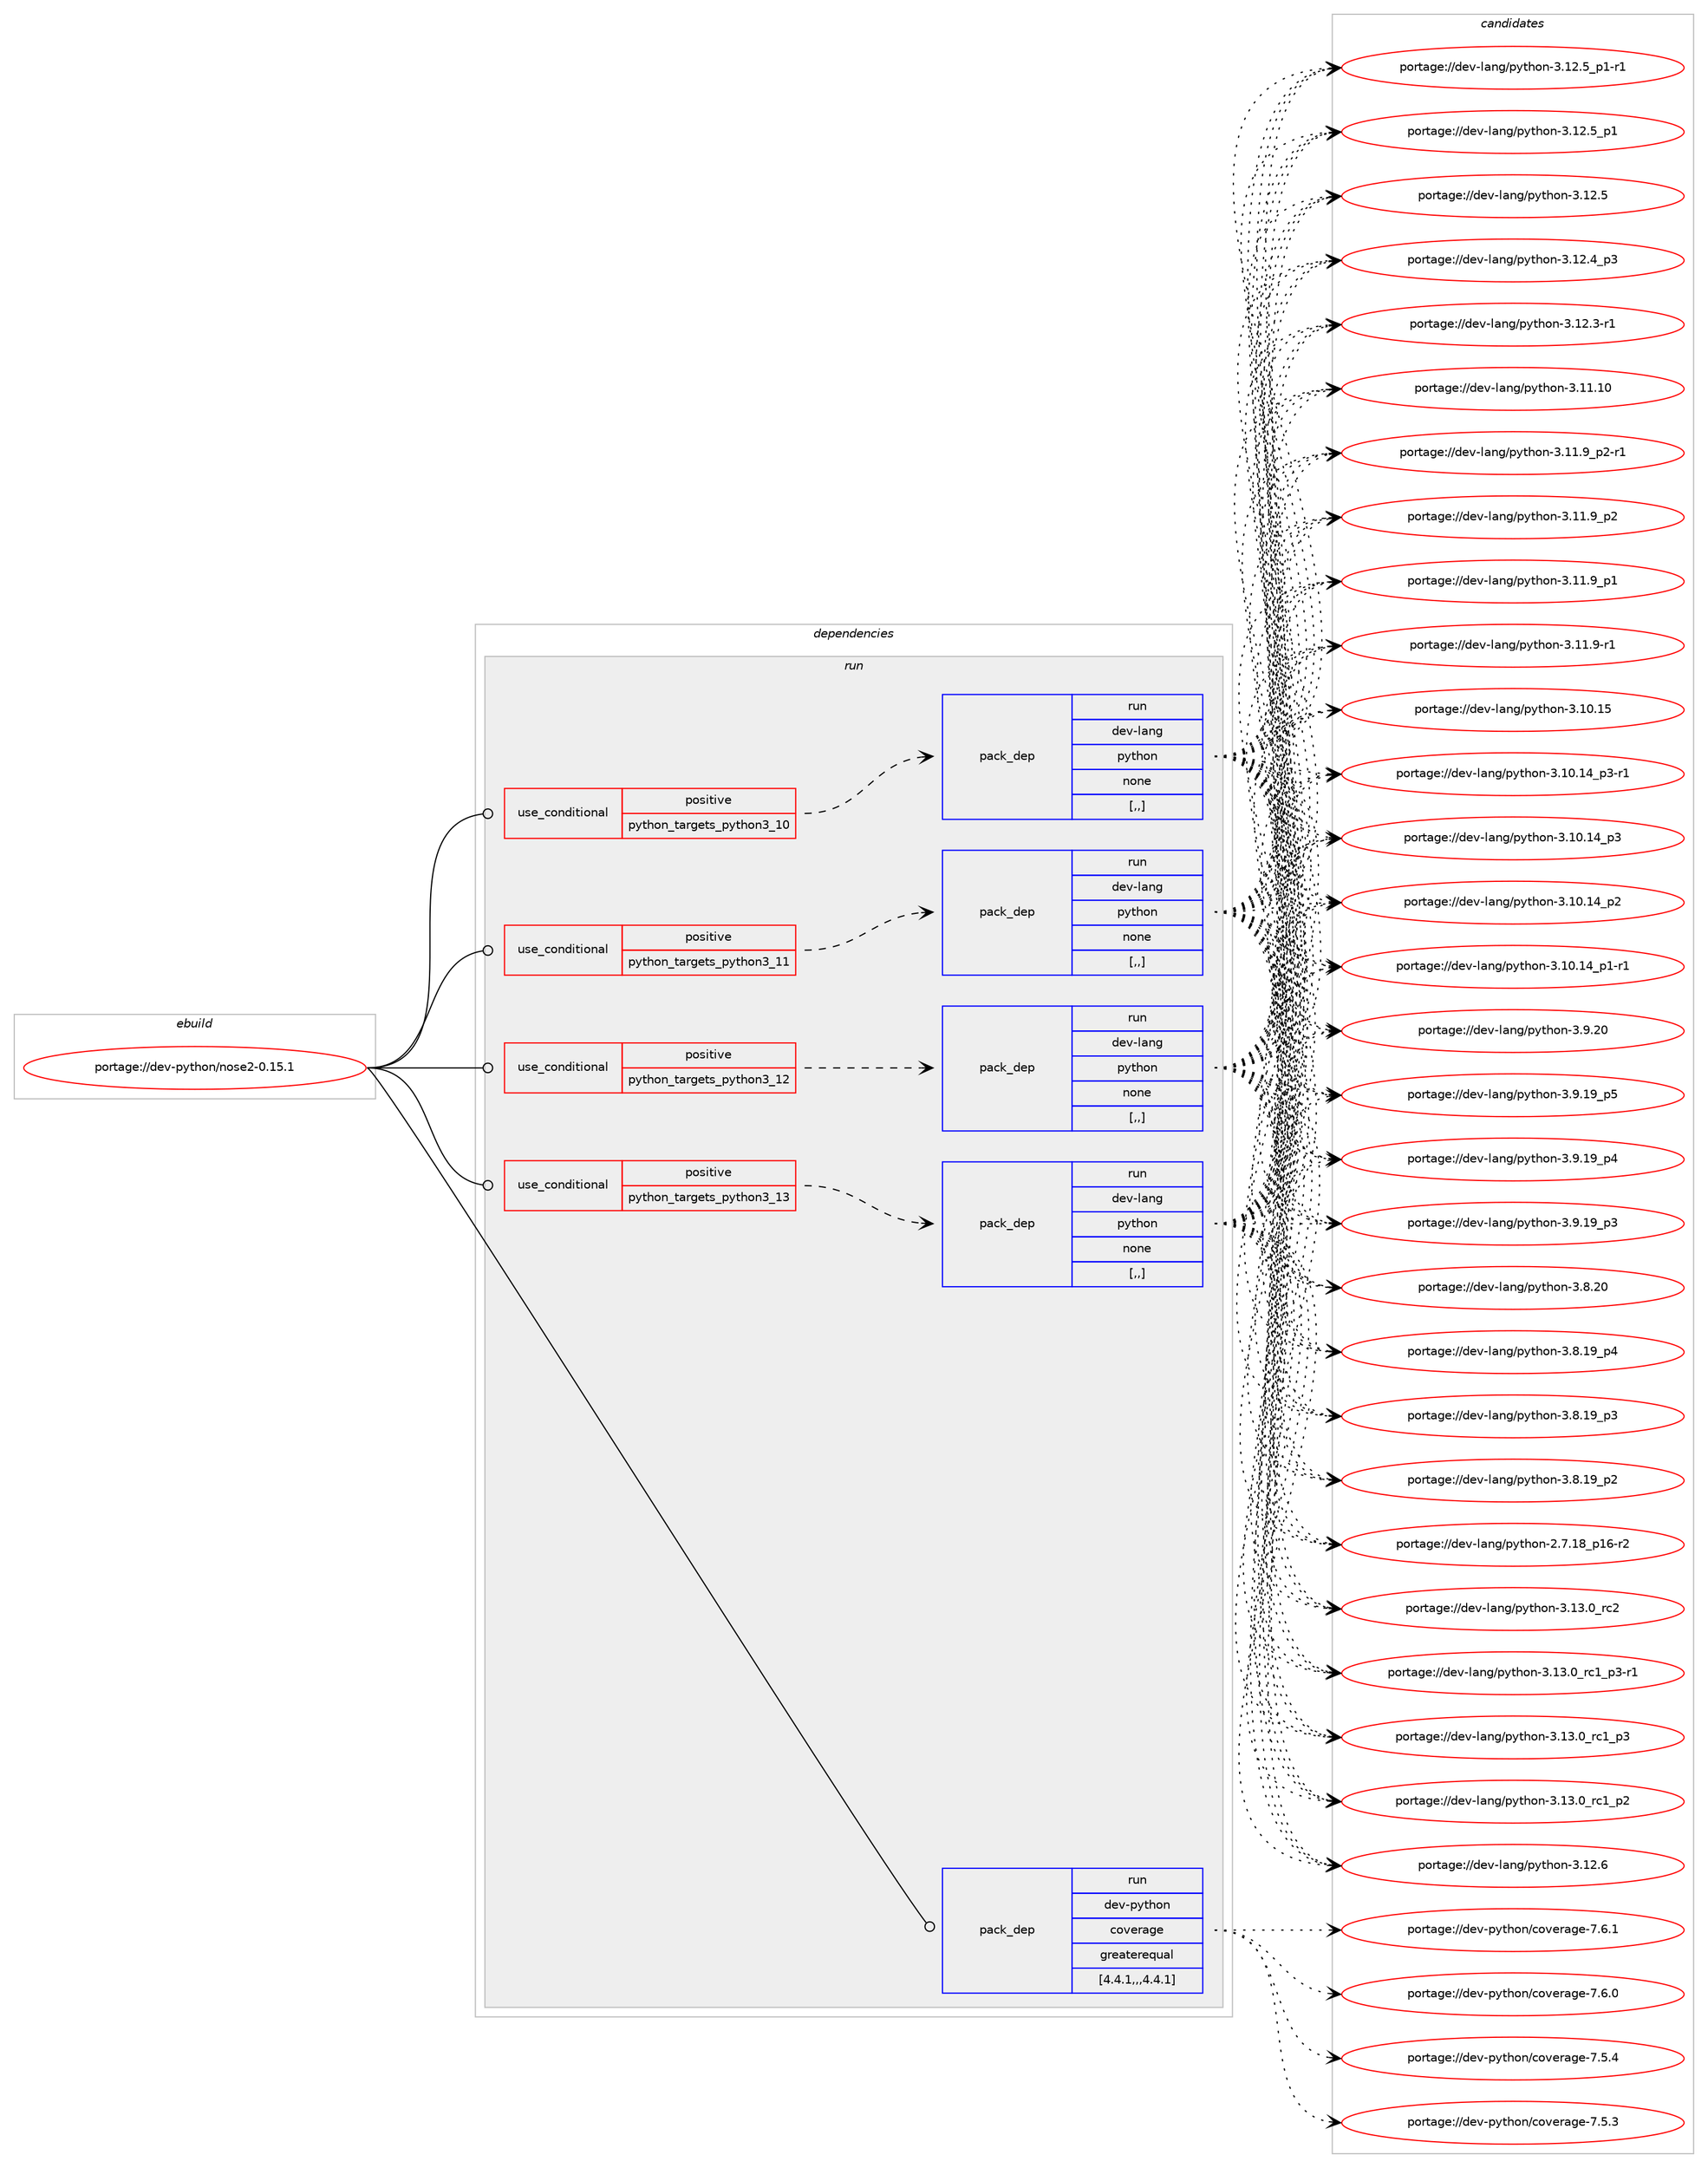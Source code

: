 digraph prolog {

# *************
# Graph options
# *************

newrank=true;
concentrate=true;
compound=true;
graph [rankdir=LR,fontname=Helvetica,fontsize=10,ranksep=1.5];#, ranksep=2.5, nodesep=0.2];
edge  [arrowhead=vee];
node  [fontname=Helvetica,fontsize=10];

# **********
# The ebuild
# **********

subgraph cluster_leftcol {
color=gray;
label=<<i>ebuild</i>>;
id [label="portage://dev-python/nose2-0.15.1", color=red, width=4, href="../dev-python/nose2-0.15.1.svg"];
}

# ****************
# The dependencies
# ****************

subgraph cluster_midcol {
color=gray;
label=<<i>dependencies</i>>;
subgraph cluster_compile {
fillcolor="#eeeeee";
style=filled;
label=<<i>compile</i>>;
}
subgraph cluster_compileandrun {
fillcolor="#eeeeee";
style=filled;
label=<<i>compile and run</i>>;
}
subgraph cluster_run {
fillcolor="#eeeeee";
style=filled;
label=<<i>run</i>>;
subgraph cond165678 {
dependency647135 [label=<<TABLE BORDER="0" CELLBORDER="1" CELLSPACING="0" CELLPADDING="4"><TR><TD ROWSPAN="3" CELLPADDING="10">use_conditional</TD></TR><TR><TD>positive</TD></TR><TR><TD>python_targets_python3_10</TD></TR></TABLE>>, shape=none, color=red];
subgraph pack476638 {
dependency647136 [label=<<TABLE BORDER="0" CELLBORDER="1" CELLSPACING="0" CELLPADDING="4" WIDTH="220"><TR><TD ROWSPAN="6" CELLPADDING="30">pack_dep</TD></TR><TR><TD WIDTH="110">run</TD></TR><TR><TD>dev-lang</TD></TR><TR><TD>python</TD></TR><TR><TD>none</TD></TR><TR><TD>[,,]</TD></TR></TABLE>>, shape=none, color=blue];
}
dependency647135:e -> dependency647136:w [weight=20,style="dashed",arrowhead="vee"];
}
id:e -> dependency647135:w [weight=20,style="solid",arrowhead="odot"];
subgraph cond165679 {
dependency647137 [label=<<TABLE BORDER="0" CELLBORDER="1" CELLSPACING="0" CELLPADDING="4"><TR><TD ROWSPAN="3" CELLPADDING="10">use_conditional</TD></TR><TR><TD>positive</TD></TR><TR><TD>python_targets_python3_11</TD></TR></TABLE>>, shape=none, color=red];
subgraph pack476639 {
dependency647138 [label=<<TABLE BORDER="0" CELLBORDER="1" CELLSPACING="0" CELLPADDING="4" WIDTH="220"><TR><TD ROWSPAN="6" CELLPADDING="30">pack_dep</TD></TR><TR><TD WIDTH="110">run</TD></TR><TR><TD>dev-lang</TD></TR><TR><TD>python</TD></TR><TR><TD>none</TD></TR><TR><TD>[,,]</TD></TR></TABLE>>, shape=none, color=blue];
}
dependency647137:e -> dependency647138:w [weight=20,style="dashed",arrowhead="vee"];
}
id:e -> dependency647137:w [weight=20,style="solid",arrowhead="odot"];
subgraph cond165680 {
dependency647139 [label=<<TABLE BORDER="0" CELLBORDER="1" CELLSPACING="0" CELLPADDING="4"><TR><TD ROWSPAN="3" CELLPADDING="10">use_conditional</TD></TR><TR><TD>positive</TD></TR><TR><TD>python_targets_python3_12</TD></TR></TABLE>>, shape=none, color=red];
subgraph pack476640 {
dependency647140 [label=<<TABLE BORDER="0" CELLBORDER="1" CELLSPACING="0" CELLPADDING="4" WIDTH="220"><TR><TD ROWSPAN="6" CELLPADDING="30">pack_dep</TD></TR><TR><TD WIDTH="110">run</TD></TR><TR><TD>dev-lang</TD></TR><TR><TD>python</TD></TR><TR><TD>none</TD></TR><TR><TD>[,,]</TD></TR></TABLE>>, shape=none, color=blue];
}
dependency647139:e -> dependency647140:w [weight=20,style="dashed",arrowhead="vee"];
}
id:e -> dependency647139:w [weight=20,style="solid",arrowhead="odot"];
subgraph cond165681 {
dependency647141 [label=<<TABLE BORDER="0" CELLBORDER="1" CELLSPACING="0" CELLPADDING="4"><TR><TD ROWSPAN="3" CELLPADDING="10">use_conditional</TD></TR><TR><TD>positive</TD></TR><TR><TD>python_targets_python3_13</TD></TR></TABLE>>, shape=none, color=red];
subgraph pack476641 {
dependency647142 [label=<<TABLE BORDER="0" CELLBORDER="1" CELLSPACING="0" CELLPADDING="4" WIDTH="220"><TR><TD ROWSPAN="6" CELLPADDING="30">pack_dep</TD></TR><TR><TD WIDTH="110">run</TD></TR><TR><TD>dev-lang</TD></TR><TR><TD>python</TD></TR><TR><TD>none</TD></TR><TR><TD>[,,]</TD></TR></TABLE>>, shape=none, color=blue];
}
dependency647141:e -> dependency647142:w [weight=20,style="dashed",arrowhead="vee"];
}
id:e -> dependency647141:w [weight=20,style="solid",arrowhead="odot"];
subgraph pack476642 {
dependency647143 [label=<<TABLE BORDER="0" CELLBORDER="1" CELLSPACING="0" CELLPADDING="4" WIDTH="220"><TR><TD ROWSPAN="6" CELLPADDING="30">pack_dep</TD></TR><TR><TD WIDTH="110">run</TD></TR><TR><TD>dev-python</TD></TR><TR><TD>coverage</TD></TR><TR><TD>greaterequal</TD></TR><TR><TD>[4.4.1,,,4.4.1]</TD></TR></TABLE>>, shape=none, color=blue];
}
id:e -> dependency647143:w [weight=20,style="solid",arrowhead="odot"];
}
}

# **************
# The candidates
# **************

subgraph cluster_choices {
rank=same;
color=gray;
label=<<i>candidates</i>>;

subgraph choice476638 {
color=black;
nodesep=1;
choice10010111845108971101034711212111610411111045514649514648951149950 [label="portage://dev-lang/python-3.13.0_rc2", color=red, width=4,href="../dev-lang/python-3.13.0_rc2.svg"];
choice1001011184510897110103471121211161041111104551464951464895114994995112514511449 [label="portage://dev-lang/python-3.13.0_rc1_p3-r1", color=red, width=4,href="../dev-lang/python-3.13.0_rc1_p3-r1.svg"];
choice100101118451089711010347112121116104111110455146495146489511499499511251 [label="portage://dev-lang/python-3.13.0_rc1_p3", color=red, width=4,href="../dev-lang/python-3.13.0_rc1_p3.svg"];
choice100101118451089711010347112121116104111110455146495146489511499499511250 [label="portage://dev-lang/python-3.13.0_rc1_p2", color=red, width=4,href="../dev-lang/python-3.13.0_rc1_p2.svg"];
choice10010111845108971101034711212111610411111045514649504654 [label="portage://dev-lang/python-3.12.6", color=red, width=4,href="../dev-lang/python-3.12.6.svg"];
choice1001011184510897110103471121211161041111104551464950465395112494511449 [label="portage://dev-lang/python-3.12.5_p1-r1", color=red, width=4,href="../dev-lang/python-3.12.5_p1-r1.svg"];
choice100101118451089711010347112121116104111110455146495046539511249 [label="portage://dev-lang/python-3.12.5_p1", color=red, width=4,href="../dev-lang/python-3.12.5_p1.svg"];
choice10010111845108971101034711212111610411111045514649504653 [label="portage://dev-lang/python-3.12.5", color=red, width=4,href="../dev-lang/python-3.12.5.svg"];
choice100101118451089711010347112121116104111110455146495046529511251 [label="portage://dev-lang/python-3.12.4_p3", color=red, width=4,href="../dev-lang/python-3.12.4_p3.svg"];
choice100101118451089711010347112121116104111110455146495046514511449 [label="portage://dev-lang/python-3.12.3-r1", color=red, width=4,href="../dev-lang/python-3.12.3-r1.svg"];
choice1001011184510897110103471121211161041111104551464949464948 [label="portage://dev-lang/python-3.11.10", color=red, width=4,href="../dev-lang/python-3.11.10.svg"];
choice1001011184510897110103471121211161041111104551464949465795112504511449 [label="portage://dev-lang/python-3.11.9_p2-r1", color=red, width=4,href="../dev-lang/python-3.11.9_p2-r1.svg"];
choice100101118451089711010347112121116104111110455146494946579511250 [label="portage://dev-lang/python-3.11.9_p2", color=red, width=4,href="../dev-lang/python-3.11.9_p2.svg"];
choice100101118451089711010347112121116104111110455146494946579511249 [label="portage://dev-lang/python-3.11.9_p1", color=red, width=4,href="../dev-lang/python-3.11.9_p1.svg"];
choice100101118451089711010347112121116104111110455146494946574511449 [label="portage://dev-lang/python-3.11.9-r1", color=red, width=4,href="../dev-lang/python-3.11.9-r1.svg"];
choice1001011184510897110103471121211161041111104551464948464953 [label="portage://dev-lang/python-3.10.15", color=red, width=4,href="../dev-lang/python-3.10.15.svg"];
choice100101118451089711010347112121116104111110455146494846495295112514511449 [label="portage://dev-lang/python-3.10.14_p3-r1", color=red, width=4,href="../dev-lang/python-3.10.14_p3-r1.svg"];
choice10010111845108971101034711212111610411111045514649484649529511251 [label="portage://dev-lang/python-3.10.14_p3", color=red, width=4,href="../dev-lang/python-3.10.14_p3.svg"];
choice10010111845108971101034711212111610411111045514649484649529511250 [label="portage://dev-lang/python-3.10.14_p2", color=red, width=4,href="../dev-lang/python-3.10.14_p2.svg"];
choice100101118451089711010347112121116104111110455146494846495295112494511449 [label="portage://dev-lang/python-3.10.14_p1-r1", color=red, width=4,href="../dev-lang/python-3.10.14_p1-r1.svg"];
choice10010111845108971101034711212111610411111045514657465048 [label="portage://dev-lang/python-3.9.20", color=red, width=4,href="../dev-lang/python-3.9.20.svg"];
choice100101118451089711010347112121116104111110455146574649579511253 [label="portage://dev-lang/python-3.9.19_p5", color=red, width=4,href="../dev-lang/python-3.9.19_p5.svg"];
choice100101118451089711010347112121116104111110455146574649579511252 [label="portage://dev-lang/python-3.9.19_p4", color=red, width=4,href="../dev-lang/python-3.9.19_p4.svg"];
choice100101118451089711010347112121116104111110455146574649579511251 [label="portage://dev-lang/python-3.9.19_p3", color=red, width=4,href="../dev-lang/python-3.9.19_p3.svg"];
choice10010111845108971101034711212111610411111045514656465048 [label="portage://dev-lang/python-3.8.20", color=red, width=4,href="../dev-lang/python-3.8.20.svg"];
choice100101118451089711010347112121116104111110455146564649579511252 [label="portage://dev-lang/python-3.8.19_p4", color=red, width=4,href="../dev-lang/python-3.8.19_p4.svg"];
choice100101118451089711010347112121116104111110455146564649579511251 [label="portage://dev-lang/python-3.8.19_p3", color=red, width=4,href="../dev-lang/python-3.8.19_p3.svg"];
choice100101118451089711010347112121116104111110455146564649579511250 [label="portage://dev-lang/python-3.8.19_p2", color=red, width=4,href="../dev-lang/python-3.8.19_p2.svg"];
choice100101118451089711010347112121116104111110455046554649569511249544511450 [label="portage://dev-lang/python-2.7.18_p16-r2", color=red, width=4,href="../dev-lang/python-2.7.18_p16-r2.svg"];
dependency647136:e -> choice10010111845108971101034711212111610411111045514649514648951149950:w [style=dotted,weight="100"];
dependency647136:e -> choice1001011184510897110103471121211161041111104551464951464895114994995112514511449:w [style=dotted,weight="100"];
dependency647136:e -> choice100101118451089711010347112121116104111110455146495146489511499499511251:w [style=dotted,weight="100"];
dependency647136:e -> choice100101118451089711010347112121116104111110455146495146489511499499511250:w [style=dotted,weight="100"];
dependency647136:e -> choice10010111845108971101034711212111610411111045514649504654:w [style=dotted,weight="100"];
dependency647136:e -> choice1001011184510897110103471121211161041111104551464950465395112494511449:w [style=dotted,weight="100"];
dependency647136:e -> choice100101118451089711010347112121116104111110455146495046539511249:w [style=dotted,weight="100"];
dependency647136:e -> choice10010111845108971101034711212111610411111045514649504653:w [style=dotted,weight="100"];
dependency647136:e -> choice100101118451089711010347112121116104111110455146495046529511251:w [style=dotted,weight="100"];
dependency647136:e -> choice100101118451089711010347112121116104111110455146495046514511449:w [style=dotted,weight="100"];
dependency647136:e -> choice1001011184510897110103471121211161041111104551464949464948:w [style=dotted,weight="100"];
dependency647136:e -> choice1001011184510897110103471121211161041111104551464949465795112504511449:w [style=dotted,weight="100"];
dependency647136:e -> choice100101118451089711010347112121116104111110455146494946579511250:w [style=dotted,weight="100"];
dependency647136:e -> choice100101118451089711010347112121116104111110455146494946579511249:w [style=dotted,weight="100"];
dependency647136:e -> choice100101118451089711010347112121116104111110455146494946574511449:w [style=dotted,weight="100"];
dependency647136:e -> choice1001011184510897110103471121211161041111104551464948464953:w [style=dotted,weight="100"];
dependency647136:e -> choice100101118451089711010347112121116104111110455146494846495295112514511449:w [style=dotted,weight="100"];
dependency647136:e -> choice10010111845108971101034711212111610411111045514649484649529511251:w [style=dotted,weight="100"];
dependency647136:e -> choice10010111845108971101034711212111610411111045514649484649529511250:w [style=dotted,weight="100"];
dependency647136:e -> choice100101118451089711010347112121116104111110455146494846495295112494511449:w [style=dotted,weight="100"];
dependency647136:e -> choice10010111845108971101034711212111610411111045514657465048:w [style=dotted,weight="100"];
dependency647136:e -> choice100101118451089711010347112121116104111110455146574649579511253:w [style=dotted,weight="100"];
dependency647136:e -> choice100101118451089711010347112121116104111110455146574649579511252:w [style=dotted,weight="100"];
dependency647136:e -> choice100101118451089711010347112121116104111110455146574649579511251:w [style=dotted,weight="100"];
dependency647136:e -> choice10010111845108971101034711212111610411111045514656465048:w [style=dotted,weight="100"];
dependency647136:e -> choice100101118451089711010347112121116104111110455146564649579511252:w [style=dotted,weight="100"];
dependency647136:e -> choice100101118451089711010347112121116104111110455146564649579511251:w [style=dotted,weight="100"];
dependency647136:e -> choice100101118451089711010347112121116104111110455146564649579511250:w [style=dotted,weight="100"];
dependency647136:e -> choice100101118451089711010347112121116104111110455046554649569511249544511450:w [style=dotted,weight="100"];
}
subgraph choice476639 {
color=black;
nodesep=1;
choice10010111845108971101034711212111610411111045514649514648951149950 [label="portage://dev-lang/python-3.13.0_rc2", color=red, width=4,href="../dev-lang/python-3.13.0_rc2.svg"];
choice1001011184510897110103471121211161041111104551464951464895114994995112514511449 [label="portage://dev-lang/python-3.13.0_rc1_p3-r1", color=red, width=4,href="../dev-lang/python-3.13.0_rc1_p3-r1.svg"];
choice100101118451089711010347112121116104111110455146495146489511499499511251 [label="portage://dev-lang/python-3.13.0_rc1_p3", color=red, width=4,href="../dev-lang/python-3.13.0_rc1_p3.svg"];
choice100101118451089711010347112121116104111110455146495146489511499499511250 [label="portage://dev-lang/python-3.13.0_rc1_p2", color=red, width=4,href="../dev-lang/python-3.13.0_rc1_p2.svg"];
choice10010111845108971101034711212111610411111045514649504654 [label="portage://dev-lang/python-3.12.6", color=red, width=4,href="../dev-lang/python-3.12.6.svg"];
choice1001011184510897110103471121211161041111104551464950465395112494511449 [label="portage://dev-lang/python-3.12.5_p1-r1", color=red, width=4,href="../dev-lang/python-3.12.5_p1-r1.svg"];
choice100101118451089711010347112121116104111110455146495046539511249 [label="portage://dev-lang/python-3.12.5_p1", color=red, width=4,href="../dev-lang/python-3.12.5_p1.svg"];
choice10010111845108971101034711212111610411111045514649504653 [label="portage://dev-lang/python-3.12.5", color=red, width=4,href="../dev-lang/python-3.12.5.svg"];
choice100101118451089711010347112121116104111110455146495046529511251 [label="portage://dev-lang/python-3.12.4_p3", color=red, width=4,href="../dev-lang/python-3.12.4_p3.svg"];
choice100101118451089711010347112121116104111110455146495046514511449 [label="portage://dev-lang/python-3.12.3-r1", color=red, width=4,href="../dev-lang/python-3.12.3-r1.svg"];
choice1001011184510897110103471121211161041111104551464949464948 [label="portage://dev-lang/python-3.11.10", color=red, width=4,href="../dev-lang/python-3.11.10.svg"];
choice1001011184510897110103471121211161041111104551464949465795112504511449 [label="portage://dev-lang/python-3.11.9_p2-r1", color=red, width=4,href="../dev-lang/python-3.11.9_p2-r1.svg"];
choice100101118451089711010347112121116104111110455146494946579511250 [label="portage://dev-lang/python-3.11.9_p2", color=red, width=4,href="../dev-lang/python-3.11.9_p2.svg"];
choice100101118451089711010347112121116104111110455146494946579511249 [label="portage://dev-lang/python-3.11.9_p1", color=red, width=4,href="../dev-lang/python-3.11.9_p1.svg"];
choice100101118451089711010347112121116104111110455146494946574511449 [label="portage://dev-lang/python-3.11.9-r1", color=red, width=4,href="../dev-lang/python-3.11.9-r1.svg"];
choice1001011184510897110103471121211161041111104551464948464953 [label="portage://dev-lang/python-3.10.15", color=red, width=4,href="../dev-lang/python-3.10.15.svg"];
choice100101118451089711010347112121116104111110455146494846495295112514511449 [label="portage://dev-lang/python-3.10.14_p3-r1", color=red, width=4,href="../dev-lang/python-3.10.14_p3-r1.svg"];
choice10010111845108971101034711212111610411111045514649484649529511251 [label="portage://dev-lang/python-3.10.14_p3", color=red, width=4,href="../dev-lang/python-3.10.14_p3.svg"];
choice10010111845108971101034711212111610411111045514649484649529511250 [label="portage://dev-lang/python-3.10.14_p2", color=red, width=4,href="../dev-lang/python-3.10.14_p2.svg"];
choice100101118451089711010347112121116104111110455146494846495295112494511449 [label="portage://dev-lang/python-3.10.14_p1-r1", color=red, width=4,href="../dev-lang/python-3.10.14_p1-r1.svg"];
choice10010111845108971101034711212111610411111045514657465048 [label="portage://dev-lang/python-3.9.20", color=red, width=4,href="../dev-lang/python-3.9.20.svg"];
choice100101118451089711010347112121116104111110455146574649579511253 [label="portage://dev-lang/python-3.9.19_p5", color=red, width=4,href="../dev-lang/python-3.9.19_p5.svg"];
choice100101118451089711010347112121116104111110455146574649579511252 [label="portage://dev-lang/python-3.9.19_p4", color=red, width=4,href="../dev-lang/python-3.9.19_p4.svg"];
choice100101118451089711010347112121116104111110455146574649579511251 [label="portage://dev-lang/python-3.9.19_p3", color=red, width=4,href="../dev-lang/python-3.9.19_p3.svg"];
choice10010111845108971101034711212111610411111045514656465048 [label="portage://dev-lang/python-3.8.20", color=red, width=4,href="../dev-lang/python-3.8.20.svg"];
choice100101118451089711010347112121116104111110455146564649579511252 [label="portage://dev-lang/python-3.8.19_p4", color=red, width=4,href="../dev-lang/python-3.8.19_p4.svg"];
choice100101118451089711010347112121116104111110455146564649579511251 [label="portage://dev-lang/python-3.8.19_p3", color=red, width=4,href="../dev-lang/python-3.8.19_p3.svg"];
choice100101118451089711010347112121116104111110455146564649579511250 [label="portage://dev-lang/python-3.8.19_p2", color=red, width=4,href="../dev-lang/python-3.8.19_p2.svg"];
choice100101118451089711010347112121116104111110455046554649569511249544511450 [label="portage://dev-lang/python-2.7.18_p16-r2", color=red, width=4,href="../dev-lang/python-2.7.18_p16-r2.svg"];
dependency647138:e -> choice10010111845108971101034711212111610411111045514649514648951149950:w [style=dotted,weight="100"];
dependency647138:e -> choice1001011184510897110103471121211161041111104551464951464895114994995112514511449:w [style=dotted,weight="100"];
dependency647138:e -> choice100101118451089711010347112121116104111110455146495146489511499499511251:w [style=dotted,weight="100"];
dependency647138:e -> choice100101118451089711010347112121116104111110455146495146489511499499511250:w [style=dotted,weight="100"];
dependency647138:e -> choice10010111845108971101034711212111610411111045514649504654:w [style=dotted,weight="100"];
dependency647138:e -> choice1001011184510897110103471121211161041111104551464950465395112494511449:w [style=dotted,weight="100"];
dependency647138:e -> choice100101118451089711010347112121116104111110455146495046539511249:w [style=dotted,weight="100"];
dependency647138:e -> choice10010111845108971101034711212111610411111045514649504653:w [style=dotted,weight="100"];
dependency647138:e -> choice100101118451089711010347112121116104111110455146495046529511251:w [style=dotted,weight="100"];
dependency647138:e -> choice100101118451089711010347112121116104111110455146495046514511449:w [style=dotted,weight="100"];
dependency647138:e -> choice1001011184510897110103471121211161041111104551464949464948:w [style=dotted,weight="100"];
dependency647138:e -> choice1001011184510897110103471121211161041111104551464949465795112504511449:w [style=dotted,weight="100"];
dependency647138:e -> choice100101118451089711010347112121116104111110455146494946579511250:w [style=dotted,weight="100"];
dependency647138:e -> choice100101118451089711010347112121116104111110455146494946579511249:w [style=dotted,weight="100"];
dependency647138:e -> choice100101118451089711010347112121116104111110455146494946574511449:w [style=dotted,weight="100"];
dependency647138:e -> choice1001011184510897110103471121211161041111104551464948464953:w [style=dotted,weight="100"];
dependency647138:e -> choice100101118451089711010347112121116104111110455146494846495295112514511449:w [style=dotted,weight="100"];
dependency647138:e -> choice10010111845108971101034711212111610411111045514649484649529511251:w [style=dotted,weight="100"];
dependency647138:e -> choice10010111845108971101034711212111610411111045514649484649529511250:w [style=dotted,weight="100"];
dependency647138:e -> choice100101118451089711010347112121116104111110455146494846495295112494511449:w [style=dotted,weight="100"];
dependency647138:e -> choice10010111845108971101034711212111610411111045514657465048:w [style=dotted,weight="100"];
dependency647138:e -> choice100101118451089711010347112121116104111110455146574649579511253:w [style=dotted,weight="100"];
dependency647138:e -> choice100101118451089711010347112121116104111110455146574649579511252:w [style=dotted,weight="100"];
dependency647138:e -> choice100101118451089711010347112121116104111110455146574649579511251:w [style=dotted,weight="100"];
dependency647138:e -> choice10010111845108971101034711212111610411111045514656465048:w [style=dotted,weight="100"];
dependency647138:e -> choice100101118451089711010347112121116104111110455146564649579511252:w [style=dotted,weight="100"];
dependency647138:e -> choice100101118451089711010347112121116104111110455146564649579511251:w [style=dotted,weight="100"];
dependency647138:e -> choice100101118451089711010347112121116104111110455146564649579511250:w [style=dotted,weight="100"];
dependency647138:e -> choice100101118451089711010347112121116104111110455046554649569511249544511450:w [style=dotted,weight="100"];
}
subgraph choice476640 {
color=black;
nodesep=1;
choice10010111845108971101034711212111610411111045514649514648951149950 [label="portage://dev-lang/python-3.13.0_rc2", color=red, width=4,href="../dev-lang/python-3.13.0_rc2.svg"];
choice1001011184510897110103471121211161041111104551464951464895114994995112514511449 [label="portage://dev-lang/python-3.13.0_rc1_p3-r1", color=red, width=4,href="../dev-lang/python-3.13.0_rc1_p3-r1.svg"];
choice100101118451089711010347112121116104111110455146495146489511499499511251 [label="portage://dev-lang/python-3.13.0_rc1_p3", color=red, width=4,href="../dev-lang/python-3.13.0_rc1_p3.svg"];
choice100101118451089711010347112121116104111110455146495146489511499499511250 [label="portage://dev-lang/python-3.13.0_rc1_p2", color=red, width=4,href="../dev-lang/python-3.13.0_rc1_p2.svg"];
choice10010111845108971101034711212111610411111045514649504654 [label="portage://dev-lang/python-3.12.6", color=red, width=4,href="../dev-lang/python-3.12.6.svg"];
choice1001011184510897110103471121211161041111104551464950465395112494511449 [label="portage://dev-lang/python-3.12.5_p1-r1", color=red, width=4,href="../dev-lang/python-3.12.5_p1-r1.svg"];
choice100101118451089711010347112121116104111110455146495046539511249 [label="portage://dev-lang/python-3.12.5_p1", color=red, width=4,href="../dev-lang/python-3.12.5_p1.svg"];
choice10010111845108971101034711212111610411111045514649504653 [label="portage://dev-lang/python-3.12.5", color=red, width=4,href="../dev-lang/python-3.12.5.svg"];
choice100101118451089711010347112121116104111110455146495046529511251 [label="portage://dev-lang/python-3.12.4_p3", color=red, width=4,href="../dev-lang/python-3.12.4_p3.svg"];
choice100101118451089711010347112121116104111110455146495046514511449 [label="portage://dev-lang/python-3.12.3-r1", color=red, width=4,href="../dev-lang/python-3.12.3-r1.svg"];
choice1001011184510897110103471121211161041111104551464949464948 [label="portage://dev-lang/python-3.11.10", color=red, width=4,href="../dev-lang/python-3.11.10.svg"];
choice1001011184510897110103471121211161041111104551464949465795112504511449 [label="portage://dev-lang/python-3.11.9_p2-r1", color=red, width=4,href="../dev-lang/python-3.11.9_p2-r1.svg"];
choice100101118451089711010347112121116104111110455146494946579511250 [label="portage://dev-lang/python-3.11.9_p2", color=red, width=4,href="../dev-lang/python-3.11.9_p2.svg"];
choice100101118451089711010347112121116104111110455146494946579511249 [label="portage://dev-lang/python-3.11.9_p1", color=red, width=4,href="../dev-lang/python-3.11.9_p1.svg"];
choice100101118451089711010347112121116104111110455146494946574511449 [label="portage://dev-lang/python-3.11.9-r1", color=red, width=4,href="../dev-lang/python-3.11.9-r1.svg"];
choice1001011184510897110103471121211161041111104551464948464953 [label="portage://dev-lang/python-3.10.15", color=red, width=4,href="../dev-lang/python-3.10.15.svg"];
choice100101118451089711010347112121116104111110455146494846495295112514511449 [label="portage://dev-lang/python-3.10.14_p3-r1", color=red, width=4,href="../dev-lang/python-3.10.14_p3-r1.svg"];
choice10010111845108971101034711212111610411111045514649484649529511251 [label="portage://dev-lang/python-3.10.14_p3", color=red, width=4,href="../dev-lang/python-3.10.14_p3.svg"];
choice10010111845108971101034711212111610411111045514649484649529511250 [label="portage://dev-lang/python-3.10.14_p2", color=red, width=4,href="../dev-lang/python-3.10.14_p2.svg"];
choice100101118451089711010347112121116104111110455146494846495295112494511449 [label="portage://dev-lang/python-3.10.14_p1-r1", color=red, width=4,href="../dev-lang/python-3.10.14_p1-r1.svg"];
choice10010111845108971101034711212111610411111045514657465048 [label="portage://dev-lang/python-3.9.20", color=red, width=4,href="../dev-lang/python-3.9.20.svg"];
choice100101118451089711010347112121116104111110455146574649579511253 [label="portage://dev-lang/python-3.9.19_p5", color=red, width=4,href="../dev-lang/python-3.9.19_p5.svg"];
choice100101118451089711010347112121116104111110455146574649579511252 [label="portage://dev-lang/python-3.9.19_p4", color=red, width=4,href="../dev-lang/python-3.9.19_p4.svg"];
choice100101118451089711010347112121116104111110455146574649579511251 [label="portage://dev-lang/python-3.9.19_p3", color=red, width=4,href="../dev-lang/python-3.9.19_p3.svg"];
choice10010111845108971101034711212111610411111045514656465048 [label="portage://dev-lang/python-3.8.20", color=red, width=4,href="../dev-lang/python-3.8.20.svg"];
choice100101118451089711010347112121116104111110455146564649579511252 [label="portage://dev-lang/python-3.8.19_p4", color=red, width=4,href="../dev-lang/python-3.8.19_p4.svg"];
choice100101118451089711010347112121116104111110455146564649579511251 [label="portage://dev-lang/python-3.8.19_p3", color=red, width=4,href="../dev-lang/python-3.8.19_p3.svg"];
choice100101118451089711010347112121116104111110455146564649579511250 [label="portage://dev-lang/python-3.8.19_p2", color=red, width=4,href="../dev-lang/python-3.8.19_p2.svg"];
choice100101118451089711010347112121116104111110455046554649569511249544511450 [label="portage://dev-lang/python-2.7.18_p16-r2", color=red, width=4,href="../dev-lang/python-2.7.18_p16-r2.svg"];
dependency647140:e -> choice10010111845108971101034711212111610411111045514649514648951149950:w [style=dotted,weight="100"];
dependency647140:e -> choice1001011184510897110103471121211161041111104551464951464895114994995112514511449:w [style=dotted,weight="100"];
dependency647140:e -> choice100101118451089711010347112121116104111110455146495146489511499499511251:w [style=dotted,weight="100"];
dependency647140:e -> choice100101118451089711010347112121116104111110455146495146489511499499511250:w [style=dotted,weight="100"];
dependency647140:e -> choice10010111845108971101034711212111610411111045514649504654:w [style=dotted,weight="100"];
dependency647140:e -> choice1001011184510897110103471121211161041111104551464950465395112494511449:w [style=dotted,weight="100"];
dependency647140:e -> choice100101118451089711010347112121116104111110455146495046539511249:w [style=dotted,weight="100"];
dependency647140:e -> choice10010111845108971101034711212111610411111045514649504653:w [style=dotted,weight="100"];
dependency647140:e -> choice100101118451089711010347112121116104111110455146495046529511251:w [style=dotted,weight="100"];
dependency647140:e -> choice100101118451089711010347112121116104111110455146495046514511449:w [style=dotted,weight="100"];
dependency647140:e -> choice1001011184510897110103471121211161041111104551464949464948:w [style=dotted,weight="100"];
dependency647140:e -> choice1001011184510897110103471121211161041111104551464949465795112504511449:w [style=dotted,weight="100"];
dependency647140:e -> choice100101118451089711010347112121116104111110455146494946579511250:w [style=dotted,weight="100"];
dependency647140:e -> choice100101118451089711010347112121116104111110455146494946579511249:w [style=dotted,weight="100"];
dependency647140:e -> choice100101118451089711010347112121116104111110455146494946574511449:w [style=dotted,weight="100"];
dependency647140:e -> choice1001011184510897110103471121211161041111104551464948464953:w [style=dotted,weight="100"];
dependency647140:e -> choice100101118451089711010347112121116104111110455146494846495295112514511449:w [style=dotted,weight="100"];
dependency647140:e -> choice10010111845108971101034711212111610411111045514649484649529511251:w [style=dotted,weight="100"];
dependency647140:e -> choice10010111845108971101034711212111610411111045514649484649529511250:w [style=dotted,weight="100"];
dependency647140:e -> choice100101118451089711010347112121116104111110455146494846495295112494511449:w [style=dotted,weight="100"];
dependency647140:e -> choice10010111845108971101034711212111610411111045514657465048:w [style=dotted,weight="100"];
dependency647140:e -> choice100101118451089711010347112121116104111110455146574649579511253:w [style=dotted,weight="100"];
dependency647140:e -> choice100101118451089711010347112121116104111110455146574649579511252:w [style=dotted,weight="100"];
dependency647140:e -> choice100101118451089711010347112121116104111110455146574649579511251:w [style=dotted,weight="100"];
dependency647140:e -> choice10010111845108971101034711212111610411111045514656465048:w [style=dotted,weight="100"];
dependency647140:e -> choice100101118451089711010347112121116104111110455146564649579511252:w [style=dotted,weight="100"];
dependency647140:e -> choice100101118451089711010347112121116104111110455146564649579511251:w [style=dotted,weight="100"];
dependency647140:e -> choice100101118451089711010347112121116104111110455146564649579511250:w [style=dotted,weight="100"];
dependency647140:e -> choice100101118451089711010347112121116104111110455046554649569511249544511450:w [style=dotted,weight="100"];
}
subgraph choice476641 {
color=black;
nodesep=1;
choice10010111845108971101034711212111610411111045514649514648951149950 [label="portage://dev-lang/python-3.13.0_rc2", color=red, width=4,href="../dev-lang/python-3.13.0_rc2.svg"];
choice1001011184510897110103471121211161041111104551464951464895114994995112514511449 [label="portage://dev-lang/python-3.13.0_rc1_p3-r1", color=red, width=4,href="../dev-lang/python-3.13.0_rc1_p3-r1.svg"];
choice100101118451089711010347112121116104111110455146495146489511499499511251 [label="portage://dev-lang/python-3.13.0_rc1_p3", color=red, width=4,href="../dev-lang/python-3.13.0_rc1_p3.svg"];
choice100101118451089711010347112121116104111110455146495146489511499499511250 [label="portage://dev-lang/python-3.13.0_rc1_p2", color=red, width=4,href="../dev-lang/python-3.13.0_rc1_p2.svg"];
choice10010111845108971101034711212111610411111045514649504654 [label="portage://dev-lang/python-3.12.6", color=red, width=4,href="../dev-lang/python-3.12.6.svg"];
choice1001011184510897110103471121211161041111104551464950465395112494511449 [label="portage://dev-lang/python-3.12.5_p1-r1", color=red, width=4,href="../dev-lang/python-3.12.5_p1-r1.svg"];
choice100101118451089711010347112121116104111110455146495046539511249 [label="portage://dev-lang/python-3.12.5_p1", color=red, width=4,href="../dev-lang/python-3.12.5_p1.svg"];
choice10010111845108971101034711212111610411111045514649504653 [label="portage://dev-lang/python-3.12.5", color=red, width=4,href="../dev-lang/python-3.12.5.svg"];
choice100101118451089711010347112121116104111110455146495046529511251 [label="portage://dev-lang/python-3.12.4_p3", color=red, width=4,href="../dev-lang/python-3.12.4_p3.svg"];
choice100101118451089711010347112121116104111110455146495046514511449 [label="portage://dev-lang/python-3.12.3-r1", color=red, width=4,href="../dev-lang/python-3.12.3-r1.svg"];
choice1001011184510897110103471121211161041111104551464949464948 [label="portage://dev-lang/python-3.11.10", color=red, width=4,href="../dev-lang/python-3.11.10.svg"];
choice1001011184510897110103471121211161041111104551464949465795112504511449 [label="portage://dev-lang/python-3.11.9_p2-r1", color=red, width=4,href="../dev-lang/python-3.11.9_p2-r1.svg"];
choice100101118451089711010347112121116104111110455146494946579511250 [label="portage://dev-lang/python-3.11.9_p2", color=red, width=4,href="../dev-lang/python-3.11.9_p2.svg"];
choice100101118451089711010347112121116104111110455146494946579511249 [label="portage://dev-lang/python-3.11.9_p1", color=red, width=4,href="../dev-lang/python-3.11.9_p1.svg"];
choice100101118451089711010347112121116104111110455146494946574511449 [label="portage://dev-lang/python-3.11.9-r1", color=red, width=4,href="../dev-lang/python-3.11.9-r1.svg"];
choice1001011184510897110103471121211161041111104551464948464953 [label="portage://dev-lang/python-3.10.15", color=red, width=4,href="../dev-lang/python-3.10.15.svg"];
choice100101118451089711010347112121116104111110455146494846495295112514511449 [label="portage://dev-lang/python-3.10.14_p3-r1", color=red, width=4,href="../dev-lang/python-3.10.14_p3-r1.svg"];
choice10010111845108971101034711212111610411111045514649484649529511251 [label="portage://dev-lang/python-3.10.14_p3", color=red, width=4,href="../dev-lang/python-3.10.14_p3.svg"];
choice10010111845108971101034711212111610411111045514649484649529511250 [label="portage://dev-lang/python-3.10.14_p2", color=red, width=4,href="../dev-lang/python-3.10.14_p2.svg"];
choice100101118451089711010347112121116104111110455146494846495295112494511449 [label="portage://dev-lang/python-3.10.14_p1-r1", color=red, width=4,href="../dev-lang/python-3.10.14_p1-r1.svg"];
choice10010111845108971101034711212111610411111045514657465048 [label="portage://dev-lang/python-3.9.20", color=red, width=4,href="../dev-lang/python-3.9.20.svg"];
choice100101118451089711010347112121116104111110455146574649579511253 [label="portage://dev-lang/python-3.9.19_p5", color=red, width=4,href="../dev-lang/python-3.9.19_p5.svg"];
choice100101118451089711010347112121116104111110455146574649579511252 [label="portage://dev-lang/python-3.9.19_p4", color=red, width=4,href="../dev-lang/python-3.9.19_p4.svg"];
choice100101118451089711010347112121116104111110455146574649579511251 [label="portage://dev-lang/python-3.9.19_p3", color=red, width=4,href="../dev-lang/python-3.9.19_p3.svg"];
choice10010111845108971101034711212111610411111045514656465048 [label="portage://dev-lang/python-3.8.20", color=red, width=4,href="../dev-lang/python-3.8.20.svg"];
choice100101118451089711010347112121116104111110455146564649579511252 [label="portage://dev-lang/python-3.8.19_p4", color=red, width=4,href="../dev-lang/python-3.8.19_p4.svg"];
choice100101118451089711010347112121116104111110455146564649579511251 [label="portage://dev-lang/python-3.8.19_p3", color=red, width=4,href="../dev-lang/python-3.8.19_p3.svg"];
choice100101118451089711010347112121116104111110455146564649579511250 [label="portage://dev-lang/python-3.8.19_p2", color=red, width=4,href="../dev-lang/python-3.8.19_p2.svg"];
choice100101118451089711010347112121116104111110455046554649569511249544511450 [label="portage://dev-lang/python-2.7.18_p16-r2", color=red, width=4,href="../dev-lang/python-2.7.18_p16-r2.svg"];
dependency647142:e -> choice10010111845108971101034711212111610411111045514649514648951149950:w [style=dotted,weight="100"];
dependency647142:e -> choice1001011184510897110103471121211161041111104551464951464895114994995112514511449:w [style=dotted,weight="100"];
dependency647142:e -> choice100101118451089711010347112121116104111110455146495146489511499499511251:w [style=dotted,weight="100"];
dependency647142:e -> choice100101118451089711010347112121116104111110455146495146489511499499511250:w [style=dotted,weight="100"];
dependency647142:e -> choice10010111845108971101034711212111610411111045514649504654:w [style=dotted,weight="100"];
dependency647142:e -> choice1001011184510897110103471121211161041111104551464950465395112494511449:w [style=dotted,weight="100"];
dependency647142:e -> choice100101118451089711010347112121116104111110455146495046539511249:w [style=dotted,weight="100"];
dependency647142:e -> choice10010111845108971101034711212111610411111045514649504653:w [style=dotted,weight="100"];
dependency647142:e -> choice100101118451089711010347112121116104111110455146495046529511251:w [style=dotted,weight="100"];
dependency647142:e -> choice100101118451089711010347112121116104111110455146495046514511449:w [style=dotted,weight="100"];
dependency647142:e -> choice1001011184510897110103471121211161041111104551464949464948:w [style=dotted,weight="100"];
dependency647142:e -> choice1001011184510897110103471121211161041111104551464949465795112504511449:w [style=dotted,weight="100"];
dependency647142:e -> choice100101118451089711010347112121116104111110455146494946579511250:w [style=dotted,weight="100"];
dependency647142:e -> choice100101118451089711010347112121116104111110455146494946579511249:w [style=dotted,weight="100"];
dependency647142:e -> choice100101118451089711010347112121116104111110455146494946574511449:w [style=dotted,weight="100"];
dependency647142:e -> choice1001011184510897110103471121211161041111104551464948464953:w [style=dotted,weight="100"];
dependency647142:e -> choice100101118451089711010347112121116104111110455146494846495295112514511449:w [style=dotted,weight="100"];
dependency647142:e -> choice10010111845108971101034711212111610411111045514649484649529511251:w [style=dotted,weight="100"];
dependency647142:e -> choice10010111845108971101034711212111610411111045514649484649529511250:w [style=dotted,weight="100"];
dependency647142:e -> choice100101118451089711010347112121116104111110455146494846495295112494511449:w [style=dotted,weight="100"];
dependency647142:e -> choice10010111845108971101034711212111610411111045514657465048:w [style=dotted,weight="100"];
dependency647142:e -> choice100101118451089711010347112121116104111110455146574649579511253:w [style=dotted,weight="100"];
dependency647142:e -> choice100101118451089711010347112121116104111110455146574649579511252:w [style=dotted,weight="100"];
dependency647142:e -> choice100101118451089711010347112121116104111110455146574649579511251:w [style=dotted,weight="100"];
dependency647142:e -> choice10010111845108971101034711212111610411111045514656465048:w [style=dotted,weight="100"];
dependency647142:e -> choice100101118451089711010347112121116104111110455146564649579511252:w [style=dotted,weight="100"];
dependency647142:e -> choice100101118451089711010347112121116104111110455146564649579511251:w [style=dotted,weight="100"];
dependency647142:e -> choice100101118451089711010347112121116104111110455146564649579511250:w [style=dotted,weight="100"];
dependency647142:e -> choice100101118451089711010347112121116104111110455046554649569511249544511450:w [style=dotted,weight="100"];
}
subgraph choice476642 {
color=black;
nodesep=1;
choice10010111845112121116104111110479911111810111497103101455546544649 [label="portage://dev-python/coverage-7.6.1", color=red, width=4,href="../dev-python/coverage-7.6.1.svg"];
choice10010111845112121116104111110479911111810111497103101455546544648 [label="portage://dev-python/coverage-7.6.0", color=red, width=4,href="../dev-python/coverage-7.6.0.svg"];
choice10010111845112121116104111110479911111810111497103101455546534652 [label="portage://dev-python/coverage-7.5.4", color=red, width=4,href="../dev-python/coverage-7.5.4.svg"];
choice10010111845112121116104111110479911111810111497103101455546534651 [label="portage://dev-python/coverage-7.5.3", color=red, width=4,href="../dev-python/coverage-7.5.3.svg"];
dependency647143:e -> choice10010111845112121116104111110479911111810111497103101455546544649:w [style=dotted,weight="100"];
dependency647143:e -> choice10010111845112121116104111110479911111810111497103101455546544648:w [style=dotted,weight="100"];
dependency647143:e -> choice10010111845112121116104111110479911111810111497103101455546534652:w [style=dotted,weight="100"];
dependency647143:e -> choice10010111845112121116104111110479911111810111497103101455546534651:w [style=dotted,weight="100"];
}
}

}
